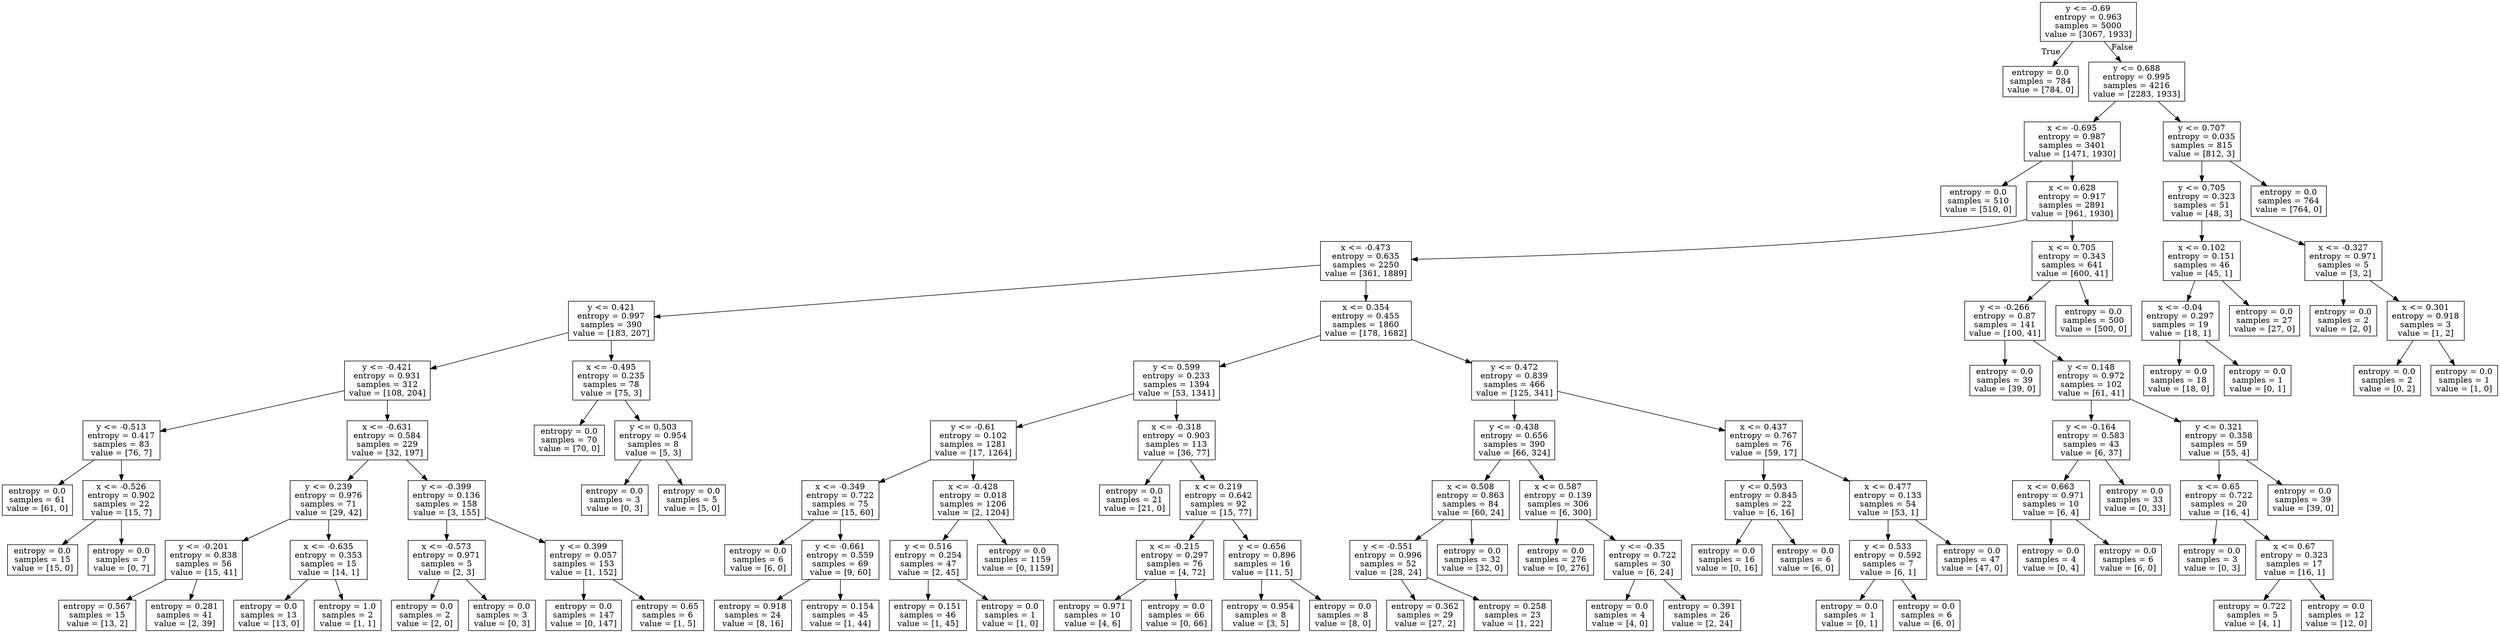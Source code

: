 digraph Tree {
node [shape=box] ;
0 [label="y <= -0.69\nentropy = 0.963\nsamples = 5000\nvalue = [3067, 1933]"] ;
1 [label="entropy = 0.0\nsamples = 784\nvalue = [784, 0]"] ;
0 -> 1 [labeldistance=2.5, labelangle=45, headlabel="True"] ;
2 [label="y <= 0.688\nentropy = 0.995\nsamples = 4216\nvalue = [2283, 1933]"] ;
0 -> 2 [labeldistance=2.5, labelangle=-45, headlabel="False"] ;
3 [label="x <= -0.695\nentropy = 0.987\nsamples = 3401\nvalue = [1471, 1930]"] ;
2 -> 3 ;
4 [label="entropy = 0.0\nsamples = 510\nvalue = [510, 0]"] ;
3 -> 4 ;
5 [label="x <= 0.628\nentropy = 0.917\nsamples = 2891\nvalue = [961, 1930]"] ;
3 -> 5 ;
6 [label="x <= -0.473\nentropy = 0.635\nsamples = 2250\nvalue = [361, 1889]"] ;
5 -> 6 ;
7 [label="y <= 0.421\nentropy = 0.997\nsamples = 390\nvalue = [183, 207]"] ;
6 -> 7 ;
8 [label="y <= -0.421\nentropy = 0.931\nsamples = 312\nvalue = [108, 204]"] ;
7 -> 8 ;
9 [label="y <= -0.513\nentropy = 0.417\nsamples = 83\nvalue = [76, 7]"] ;
8 -> 9 ;
10 [label="entropy = 0.0\nsamples = 61\nvalue = [61, 0]"] ;
9 -> 10 ;
11 [label="x <= -0.526\nentropy = 0.902\nsamples = 22\nvalue = [15, 7]"] ;
9 -> 11 ;
12 [label="entropy = 0.0\nsamples = 15\nvalue = [15, 0]"] ;
11 -> 12 ;
13 [label="entropy = 0.0\nsamples = 7\nvalue = [0, 7]"] ;
11 -> 13 ;
14 [label="x <= -0.631\nentropy = 0.584\nsamples = 229\nvalue = [32, 197]"] ;
8 -> 14 ;
15 [label="y <= 0.239\nentropy = 0.976\nsamples = 71\nvalue = [29, 42]"] ;
14 -> 15 ;
16 [label="y <= -0.201\nentropy = 0.838\nsamples = 56\nvalue = [15, 41]"] ;
15 -> 16 ;
17 [label="entropy = 0.567\nsamples = 15\nvalue = [13, 2]"] ;
16 -> 17 ;
18 [label="entropy = 0.281\nsamples = 41\nvalue = [2, 39]"] ;
16 -> 18 ;
19 [label="x <= -0.635\nentropy = 0.353\nsamples = 15\nvalue = [14, 1]"] ;
15 -> 19 ;
20 [label="entropy = 0.0\nsamples = 13\nvalue = [13, 0]"] ;
19 -> 20 ;
21 [label="entropy = 1.0\nsamples = 2\nvalue = [1, 1]"] ;
19 -> 21 ;
22 [label="y <= -0.399\nentropy = 0.136\nsamples = 158\nvalue = [3, 155]"] ;
14 -> 22 ;
23 [label="x <= -0.573\nentropy = 0.971\nsamples = 5\nvalue = [2, 3]"] ;
22 -> 23 ;
24 [label="entropy = 0.0\nsamples = 2\nvalue = [2, 0]"] ;
23 -> 24 ;
25 [label="entropy = 0.0\nsamples = 3\nvalue = [0, 3]"] ;
23 -> 25 ;
26 [label="y <= 0.399\nentropy = 0.057\nsamples = 153\nvalue = [1, 152]"] ;
22 -> 26 ;
27 [label="entropy = 0.0\nsamples = 147\nvalue = [0, 147]"] ;
26 -> 27 ;
28 [label="entropy = 0.65\nsamples = 6\nvalue = [1, 5]"] ;
26 -> 28 ;
29 [label="x <= -0.495\nentropy = 0.235\nsamples = 78\nvalue = [75, 3]"] ;
7 -> 29 ;
30 [label="entropy = 0.0\nsamples = 70\nvalue = [70, 0]"] ;
29 -> 30 ;
31 [label="y <= 0.503\nentropy = 0.954\nsamples = 8\nvalue = [5, 3]"] ;
29 -> 31 ;
32 [label="entropy = 0.0\nsamples = 3\nvalue = [0, 3]"] ;
31 -> 32 ;
33 [label="entropy = 0.0\nsamples = 5\nvalue = [5, 0]"] ;
31 -> 33 ;
34 [label="x <= 0.354\nentropy = 0.455\nsamples = 1860\nvalue = [178, 1682]"] ;
6 -> 34 ;
35 [label="y <= 0.599\nentropy = 0.233\nsamples = 1394\nvalue = [53, 1341]"] ;
34 -> 35 ;
36 [label="y <= -0.61\nentropy = 0.102\nsamples = 1281\nvalue = [17, 1264]"] ;
35 -> 36 ;
37 [label="x <= -0.349\nentropy = 0.722\nsamples = 75\nvalue = [15, 60]"] ;
36 -> 37 ;
38 [label="entropy = 0.0\nsamples = 6\nvalue = [6, 0]"] ;
37 -> 38 ;
39 [label="y <= -0.661\nentropy = 0.559\nsamples = 69\nvalue = [9, 60]"] ;
37 -> 39 ;
40 [label="entropy = 0.918\nsamples = 24\nvalue = [8, 16]"] ;
39 -> 40 ;
41 [label="entropy = 0.154\nsamples = 45\nvalue = [1, 44]"] ;
39 -> 41 ;
42 [label="x <= -0.428\nentropy = 0.018\nsamples = 1206\nvalue = [2, 1204]"] ;
36 -> 42 ;
43 [label="y <= 0.516\nentropy = 0.254\nsamples = 47\nvalue = [2, 45]"] ;
42 -> 43 ;
44 [label="entropy = 0.151\nsamples = 46\nvalue = [1, 45]"] ;
43 -> 44 ;
45 [label="entropy = 0.0\nsamples = 1\nvalue = [1, 0]"] ;
43 -> 45 ;
46 [label="entropy = 0.0\nsamples = 1159\nvalue = [0, 1159]"] ;
42 -> 46 ;
47 [label="x <= -0.318\nentropy = 0.903\nsamples = 113\nvalue = [36, 77]"] ;
35 -> 47 ;
48 [label="entropy = 0.0\nsamples = 21\nvalue = [21, 0]"] ;
47 -> 48 ;
49 [label="x <= 0.219\nentropy = 0.642\nsamples = 92\nvalue = [15, 77]"] ;
47 -> 49 ;
50 [label="x <= -0.215\nentropy = 0.297\nsamples = 76\nvalue = [4, 72]"] ;
49 -> 50 ;
51 [label="entropy = 0.971\nsamples = 10\nvalue = [4, 6]"] ;
50 -> 51 ;
52 [label="entropy = 0.0\nsamples = 66\nvalue = [0, 66]"] ;
50 -> 52 ;
53 [label="y <= 0.656\nentropy = 0.896\nsamples = 16\nvalue = [11, 5]"] ;
49 -> 53 ;
54 [label="entropy = 0.954\nsamples = 8\nvalue = [3, 5]"] ;
53 -> 54 ;
55 [label="entropy = 0.0\nsamples = 8\nvalue = [8, 0]"] ;
53 -> 55 ;
56 [label="y <= 0.472\nentropy = 0.839\nsamples = 466\nvalue = [125, 341]"] ;
34 -> 56 ;
57 [label="y <= -0.438\nentropy = 0.656\nsamples = 390\nvalue = [66, 324]"] ;
56 -> 57 ;
58 [label="x <= 0.508\nentropy = 0.863\nsamples = 84\nvalue = [60, 24]"] ;
57 -> 58 ;
59 [label="y <= -0.551\nentropy = 0.996\nsamples = 52\nvalue = [28, 24]"] ;
58 -> 59 ;
60 [label="entropy = 0.362\nsamples = 29\nvalue = [27, 2]"] ;
59 -> 60 ;
61 [label="entropy = 0.258\nsamples = 23\nvalue = [1, 22]"] ;
59 -> 61 ;
62 [label="entropy = 0.0\nsamples = 32\nvalue = [32, 0]"] ;
58 -> 62 ;
63 [label="x <= 0.587\nentropy = 0.139\nsamples = 306\nvalue = [6, 300]"] ;
57 -> 63 ;
64 [label="entropy = 0.0\nsamples = 276\nvalue = [0, 276]"] ;
63 -> 64 ;
65 [label="y <= -0.35\nentropy = 0.722\nsamples = 30\nvalue = [6, 24]"] ;
63 -> 65 ;
66 [label="entropy = 0.0\nsamples = 4\nvalue = [4, 0]"] ;
65 -> 66 ;
67 [label="entropy = 0.391\nsamples = 26\nvalue = [2, 24]"] ;
65 -> 67 ;
68 [label="x <= 0.437\nentropy = 0.767\nsamples = 76\nvalue = [59, 17]"] ;
56 -> 68 ;
69 [label="y <= 0.593\nentropy = 0.845\nsamples = 22\nvalue = [6, 16]"] ;
68 -> 69 ;
70 [label="entropy = 0.0\nsamples = 16\nvalue = [0, 16]"] ;
69 -> 70 ;
71 [label="entropy = 0.0\nsamples = 6\nvalue = [6, 0]"] ;
69 -> 71 ;
72 [label="x <= 0.477\nentropy = 0.133\nsamples = 54\nvalue = [53, 1]"] ;
68 -> 72 ;
73 [label="y <= 0.533\nentropy = 0.592\nsamples = 7\nvalue = [6, 1]"] ;
72 -> 73 ;
74 [label="entropy = 0.0\nsamples = 1\nvalue = [0, 1]"] ;
73 -> 74 ;
75 [label="entropy = 0.0\nsamples = 6\nvalue = [6, 0]"] ;
73 -> 75 ;
76 [label="entropy = 0.0\nsamples = 47\nvalue = [47, 0]"] ;
72 -> 76 ;
77 [label="x <= 0.705\nentropy = 0.343\nsamples = 641\nvalue = [600, 41]"] ;
5 -> 77 ;
78 [label="y <= -0.266\nentropy = 0.87\nsamples = 141\nvalue = [100, 41]"] ;
77 -> 78 ;
79 [label="entropy = 0.0\nsamples = 39\nvalue = [39, 0]"] ;
78 -> 79 ;
80 [label="y <= 0.148\nentropy = 0.972\nsamples = 102\nvalue = [61, 41]"] ;
78 -> 80 ;
81 [label="y <= -0.164\nentropy = 0.583\nsamples = 43\nvalue = [6, 37]"] ;
80 -> 81 ;
82 [label="x <= 0.663\nentropy = 0.971\nsamples = 10\nvalue = [6, 4]"] ;
81 -> 82 ;
83 [label="entropy = 0.0\nsamples = 4\nvalue = [0, 4]"] ;
82 -> 83 ;
84 [label="entropy = 0.0\nsamples = 6\nvalue = [6, 0]"] ;
82 -> 84 ;
85 [label="entropy = 0.0\nsamples = 33\nvalue = [0, 33]"] ;
81 -> 85 ;
86 [label="y <= 0.321\nentropy = 0.358\nsamples = 59\nvalue = [55, 4]"] ;
80 -> 86 ;
87 [label="x <= 0.65\nentropy = 0.722\nsamples = 20\nvalue = [16, 4]"] ;
86 -> 87 ;
88 [label="entropy = 0.0\nsamples = 3\nvalue = [0, 3]"] ;
87 -> 88 ;
89 [label="x <= 0.67\nentropy = 0.323\nsamples = 17\nvalue = [16, 1]"] ;
87 -> 89 ;
90 [label="entropy = 0.722\nsamples = 5\nvalue = [4, 1]"] ;
89 -> 90 ;
91 [label="entropy = 0.0\nsamples = 12\nvalue = [12, 0]"] ;
89 -> 91 ;
92 [label="entropy = 0.0\nsamples = 39\nvalue = [39, 0]"] ;
86 -> 92 ;
93 [label="entropy = 0.0\nsamples = 500\nvalue = [500, 0]"] ;
77 -> 93 ;
94 [label="y <= 0.707\nentropy = 0.035\nsamples = 815\nvalue = [812, 3]"] ;
2 -> 94 ;
95 [label="y <= 0.705\nentropy = 0.323\nsamples = 51\nvalue = [48, 3]"] ;
94 -> 95 ;
96 [label="x <= 0.102\nentropy = 0.151\nsamples = 46\nvalue = [45, 1]"] ;
95 -> 96 ;
97 [label="x <= -0.04\nentropy = 0.297\nsamples = 19\nvalue = [18, 1]"] ;
96 -> 97 ;
98 [label="entropy = 0.0\nsamples = 18\nvalue = [18, 0]"] ;
97 -> 98 ;
99 [label="entropy = 0.0\nsamples = 1\nvalue = [0, 1]"] ;
97 -> 99 ;
100 [label="entropy = 0.0\nsamples = 27\nvalue = [27, 0]"] ;
96 -> 100 ;
101 [label="x <= -0.327\nentropy = 0.971\nsamples = 5\nvalue = [3, 2]"] ;
95 -> 101 ;
102 [label="entropy = 0.0\nsamples = 2\nvalue = [2, 0]"] ;
101 -> 102 ;
103 [label="x <= 0.301\nentropy = 0.918\nsamples = 3\nvalue = [1, 2]"] ;
101 -> 103 ;
104 [label="entropy = 0.0\nsamples = 2\nvalue = [0, 2]"] ;
103 -> 104 ;
105 [label="entropy = 0.0\nsamples = 1\nvalue = [1, 0]"] ;
103 -> 105 ;
106 [label="entropy = 0.0\nsamples = 764\nvalue = [764, 0]"] ;
94 -> 106 ;
}
